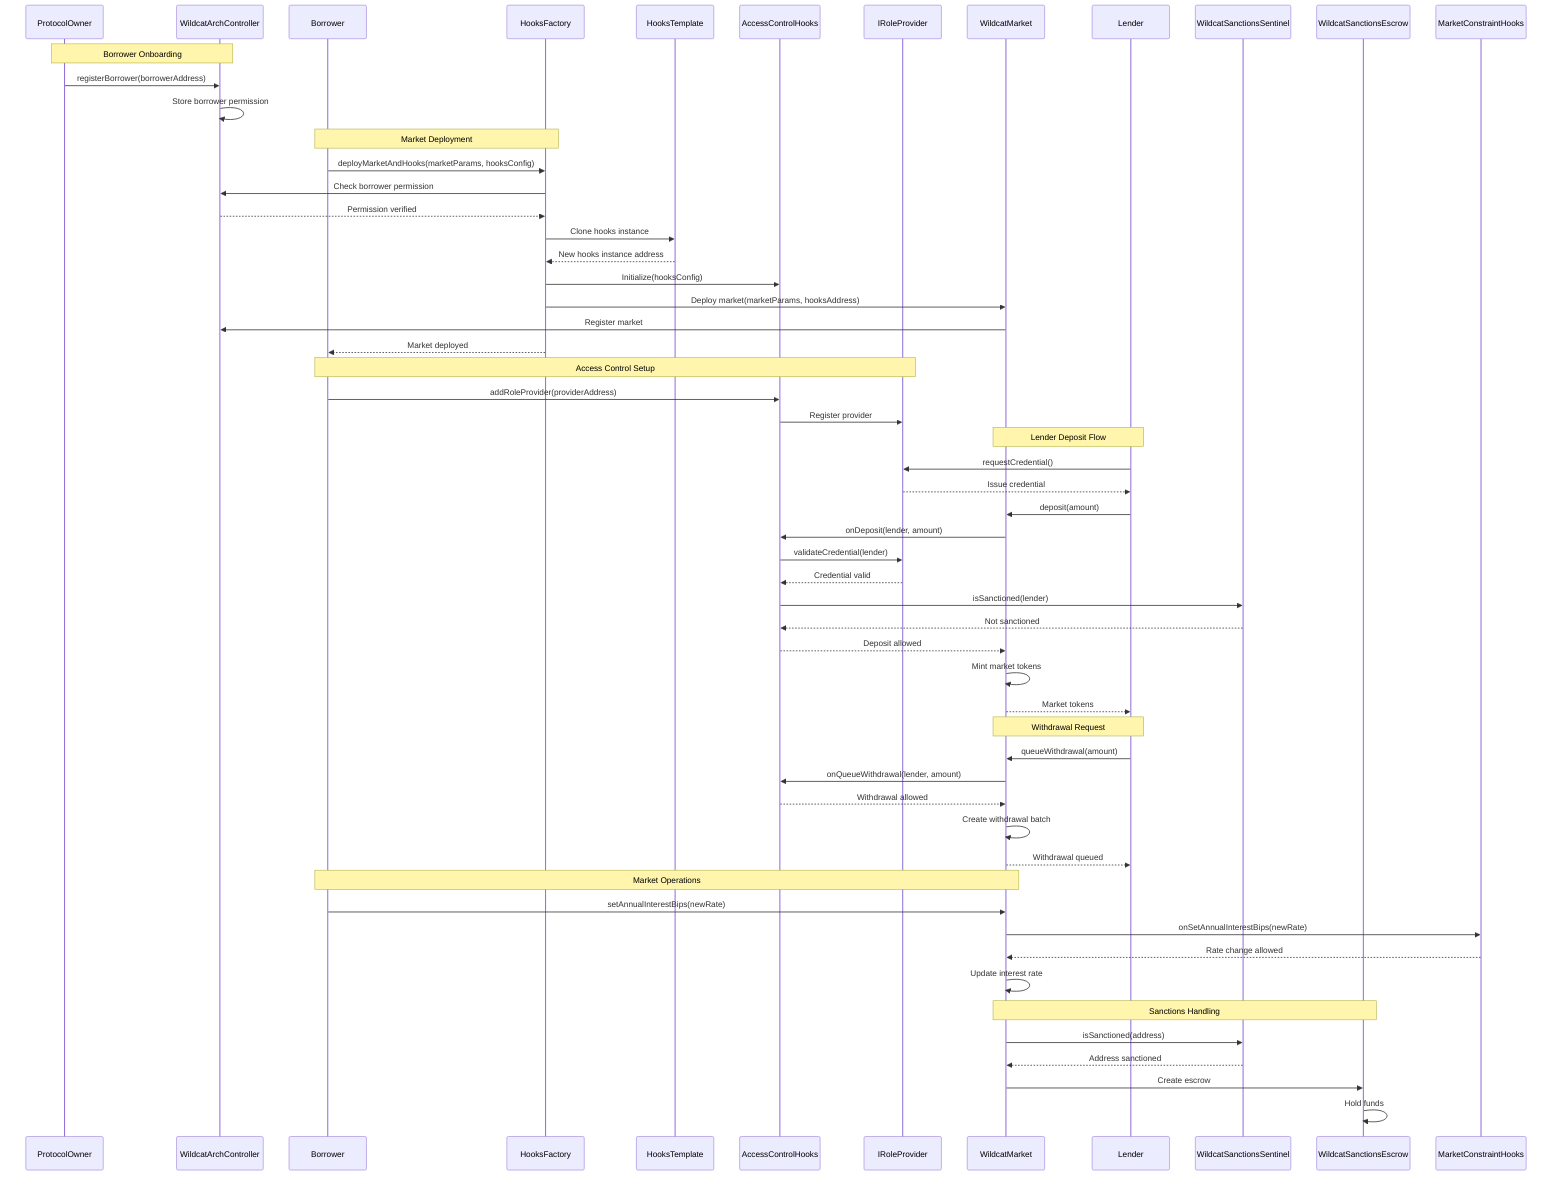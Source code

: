 sequenceDiagram
    participant ProtocolOwner
    participant WildcatArchController
    participant Borrower
    participant HooksFactory
    participant HooksTemplate
    participant AccessControlHooks
    participant IRoleProvider
    participant WildcatMarket
    participant Lender
    participant WildcatSanctionsSentinel
    participant WildcatSanctionsEscrow
    participant MarketConstraintHooks

    Note over ProtocolOwner,WildcatArchController: Borrower Onboarding
    ProtocolOwner->>WildcatArchController: registerBorrower(borrowerAddress)
    WildcatArchController->>WildcatArchController: Store borrower permission

    Note over Borrower,HooksFactory: Market Deployment
    Borrower->>HooksFactory: deployMarketAndHooks(marketParams, hooksConfig)
    HooksFactory->>WildcatArchController: Check borrower permission
    WildcatArchController-->>HooksFactory: Permission verified
    HooksFactory->>HooksTemplate: Clone hooks instance
    HooksTemplate-->>HooksFactory: New hooks instance address
    HooksFactory->>AccessControlHooks: Initialize(hooksConfig)
    HooksFactory->>WildcatMarket: Deploy market(marketParams, hooksAddress)
    WildcatMarket->>WildcatArchController: Register market
    HooksFactory-->>Borrower: Market deployed

    Note over Borrower,IRoleProvider: Access Control Setup
    Borrower->>AccessControlHooks: addRoleProvider(providerAddress)
    AccessControlHooks->>IRoleProvider: Register provider

    Note over Lender,WildcatMarket: Lender Deposit Flow
    Lender->>IRoleProvider: requestCredential()
    IRoleProvider-->>Lender: Issue credential
    Lender->>WildcatMarket: deposit(amount)
    WildcatMarket->>AccessControlHooks: onDeposit(lender, amount)
    AccessControlHooks->>IRoleProvider: validateCredential(lender)
    IRoleProvider-->>AccessControlHooks: Credential valid
    AccessControlHooks->>WildcatSanctionsSentinel: isSanctioned(lender)
    WildcatSanctionsSentinel-->>AccessControlHooks: Not sanctioned
    AccessControlHooks-->>WildcatMarket: Deposit allowed
    WildcatMarket->>WildcatMarket: Mint market tokens
    WildcatMarket-->>Lender: Market tokens

    Note over Lender,WildcatMarket: Withdrawal Request
    Lender->>WildcatMarket: queueWithdrawal(amount)
    WildcatMarket->>AccessControlHooks: onQueueWithdrawal(lender, amount)
    AccessControlHooks-->>WildcatMarket: Withdrawal allowed
    WildcatMarket->>WildcatMarket: Create withdrawal batch
    WildcatMarket-->>Lender: Withdrawal queued

    Note over Borrower,WildcatMarket: Market Operations
    Borrower->>WildcatMarket: setAnnualInterestBips(newRate)
    WildcatMarket->>MarketConstraintHooks: onSetAnnualInterestBips(newRate)
    MarketConstraintHooks-->>WildcatMarket: Rate change allowed
    WildcatMarket->>WildcatMarket: Update interest rate

    Note over WildcatMarket,WildcatSanctionsEscrow: Sanctions Handling
    WildcatMarket->>WildcatSanctionsSentinel: isSanctioned(address)
    WildcatSanctionsSentinel-->>WildcatMarket: Address sanctioned
    WildcatMarket->>WildcatSanctionsEscrow: Create escrow
    WildcatSanctionsEscrow->>WildcatSanctionsEscrow: Hold funds